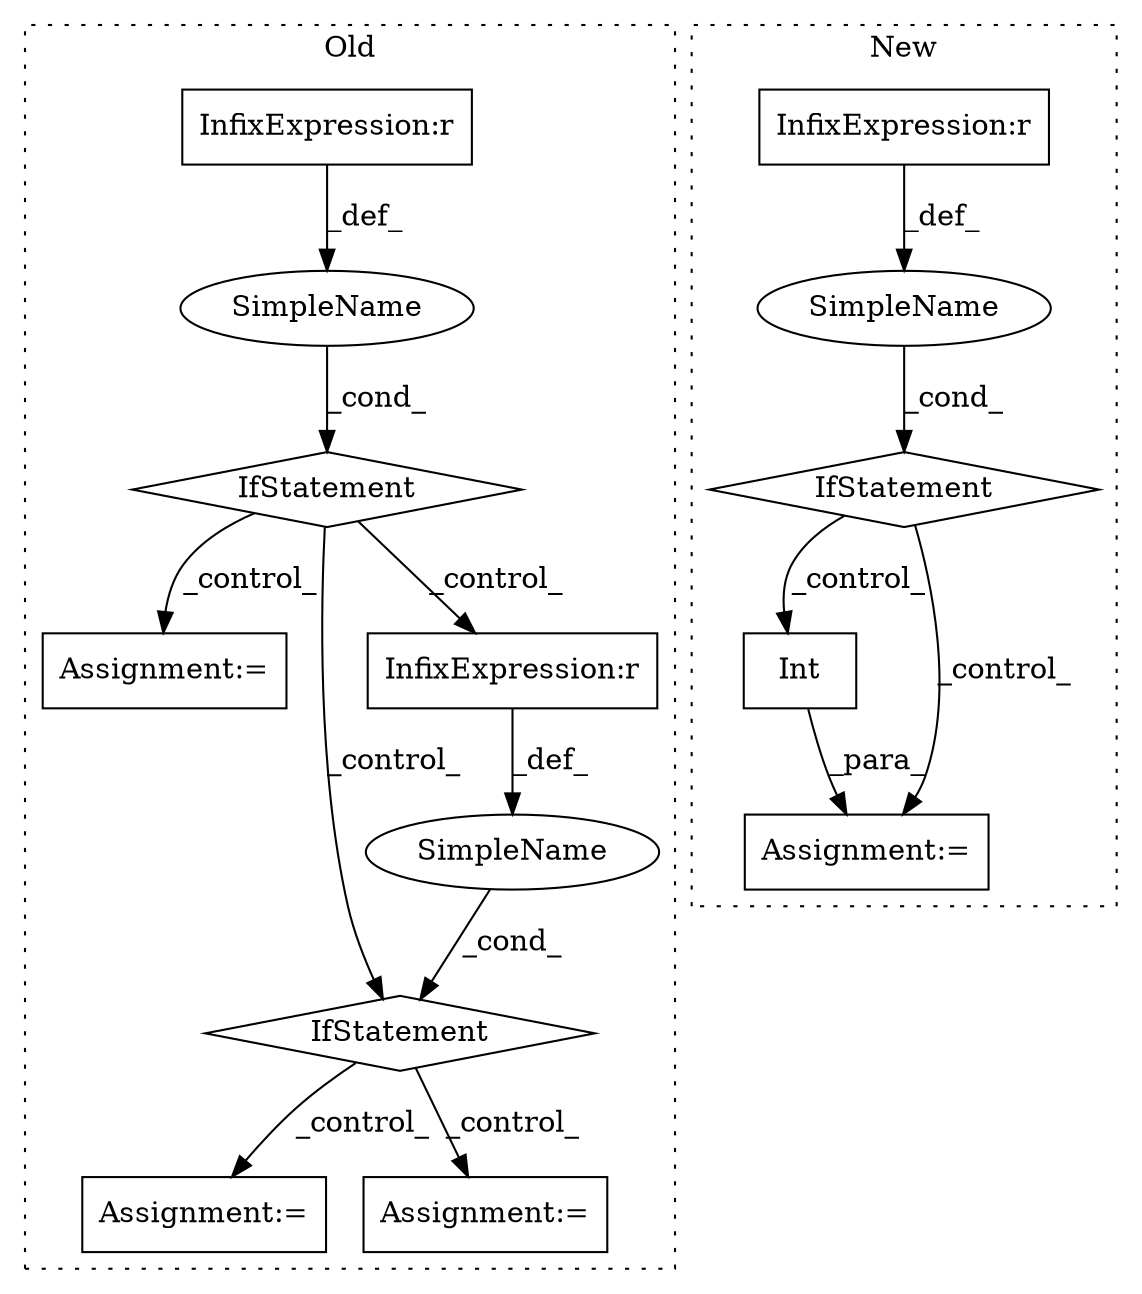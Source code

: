 digraph G {
subgraph cluster0 {
1 [label="IfStatement" a="25" s="6722,6752" l="4,2" shape="diamond"];
4 [label="Assignment:=" a="7" s="6982" l="1" shape="box"];
5 [label="SimpleName" a="42" s="" l="" shape="ellipse"];
6 [label="InfixExpression:r" a="27" s="6740" l="4" shape="box"];
7 [label="Assignment:=" a="7" s="6777" l="1" shape="box"];
11 [label="Assignment:=" a="7" s="6918" l="1" shape="box"];
12 [label="IfStatement" a="25" s="6813,6846" l="4,2" shape="diamond"];
13 [label="SimpleName" a="42" s="" l="" shape="ellipse"];
14 [label="InfixExpression:r" a="27" s="6831" l="4" shape="box"];
label = "Old";
style="dotted";
}
subgraph cluster1 {
2 [label="Int" a="32" s="7732,7761" l="4,1" shape="box"];
3 [label="Assignment:=" a="7" s="7731" l="1" shape="box"];
8 [label="IfStatement" a="25" s="7663,7684" l="4,2" shape="diamond"];
9 [label="SimpleName" a="42" s="" l="" shape="ellipse"];
10 [label="InfixExpression:r" a="27" s="7676" l="4" shape="box"];
label = "New";
style="dotted";
}
1 -> 14 [label="_control_"];
1 -> 7 [label="_control_"];
1 -> 12 [label="_control_"];
2 -> 3 [label="_para_"];
5 -> 1 [label="_cond_"];
6 -> 5 [label="_def_"];
8 -> 2 [label="_control_"];
8 -> 3 [label="_control_"];
9 -> 8 [label="_cond_"];
10 -> 9 [label="_def_"];
12 -> 4 [label="_control_"];
12 -> 11 [label="_control_"];
13 -> 12 [label="_cond_"];
14 -> 13 [label="_def_"];
}